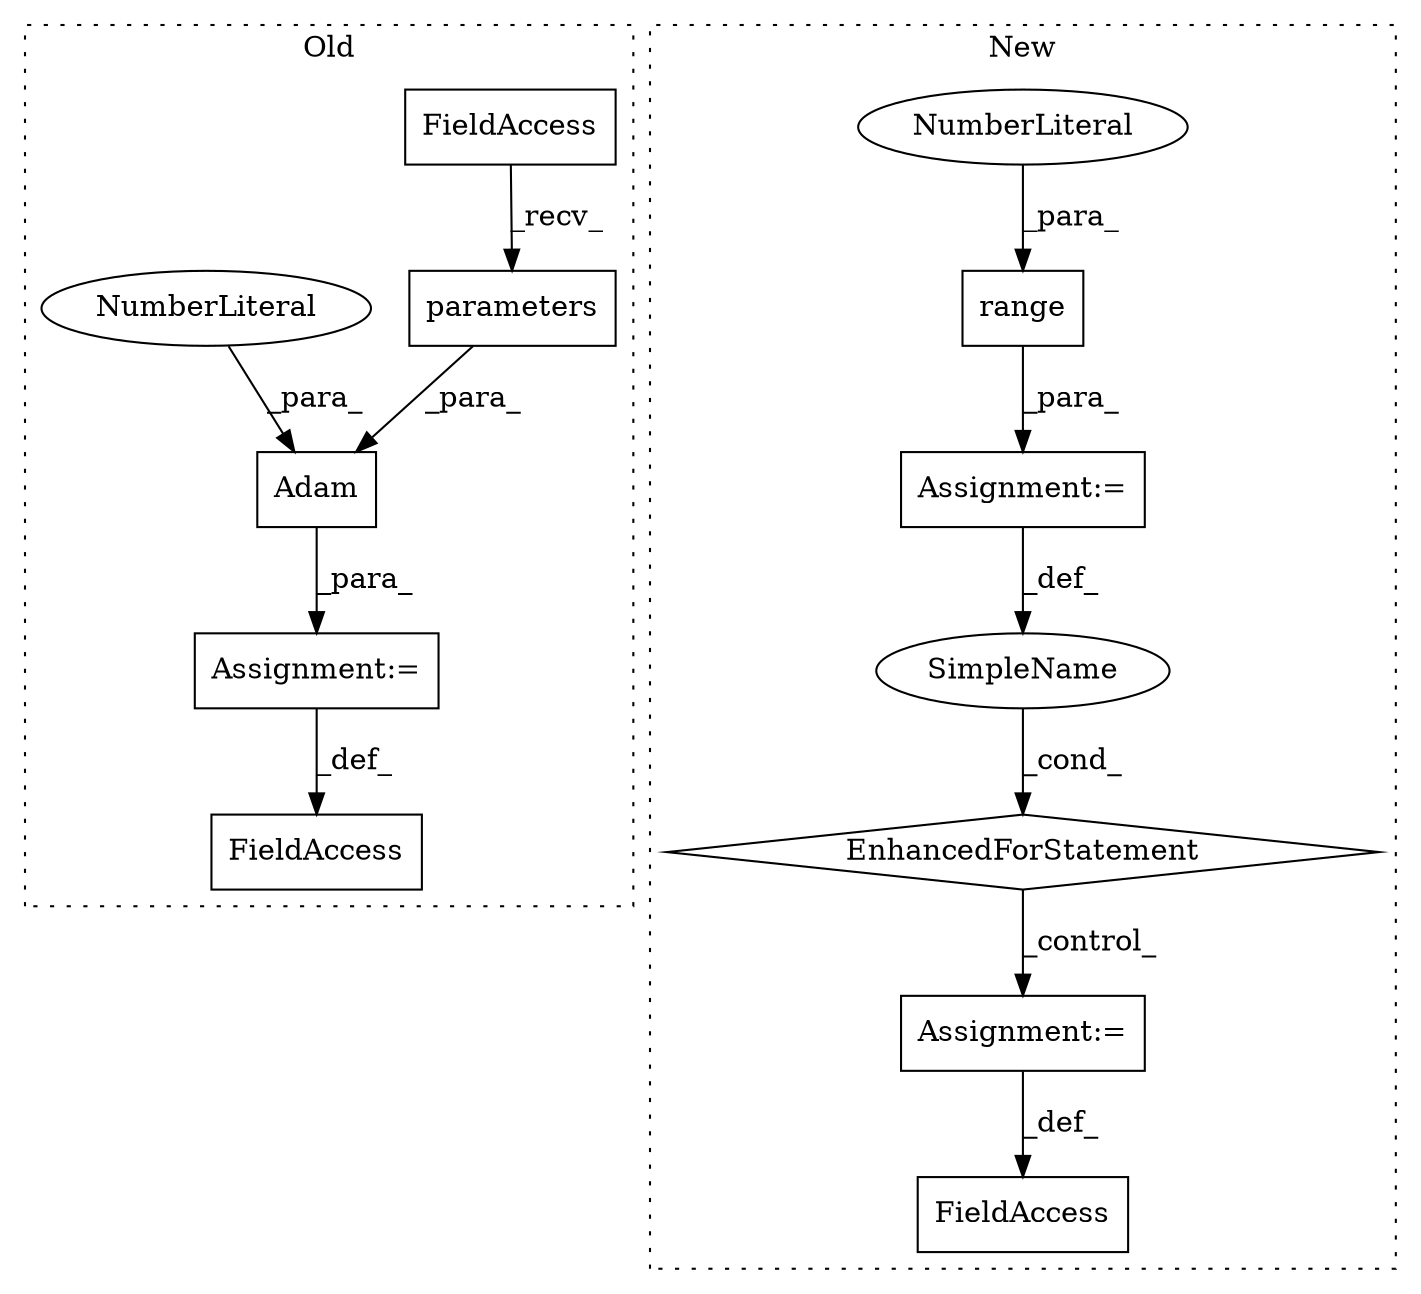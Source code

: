 digraph G {
subgraph cluster0 {
1 [label="Adam" a="32" s="1561,1595" l="5,1" shape="box"];
4 [label="Assignment:=" a="7" s="1548" l="1" shape="box"];
5 [label="FieldAccess" a="22" s="1539" l="9" shape="box"];
6 [label="parameters" a="32" s="1572" l="12" shape="box"];
7 [label="FieldAccess" a="22" s="1566" l="5" shape="box"];
8 [label="NumberLiteral" a="34" s="1585" l="4" shape="ellipse"];
label = "Old";
style="dotted";
}
subgraph cluster1 {
2 [label="EnhancedForStatement" a="70" s="1969,2044" l="53,2" shape="diamond"];
3 [label="Assignment:=" a="7" s="1969,2044" l="53,2" shape="box"];
9 [label="range" a="32" s="2032,2043" l="6,1" shape="box"];
10 [label="NumberLiteral" a="34" s="2038" l="1" shape="ellipse"];
11 [label="SimpleName" a="42" s="2026" l="3" shape="ellipse"];
12 [label="Assignment:=" a="7" s="2274" l="1" shape="box"];
13 [label="FieldAccess" a="22" s="2271" l="3" shape="box"];
label = "New";
style="dotted";
}
1 -> 4 [label="_para_"];
2 -> 12 [label="_control_"];
3 -> 11 [label="_def_"];
4 -> 5 [label="_def_"];
6 -> 1 [label="_para_"];
7 -> 6 [label="_recv_"];
8 -> 1 [label="_para_"];
9 -> 3 [label="_para_"];
10 -> 9 [label="_para_"];
11 -> 2 [label="_cond_"];
12 -> 13 [label="_def_"];
}